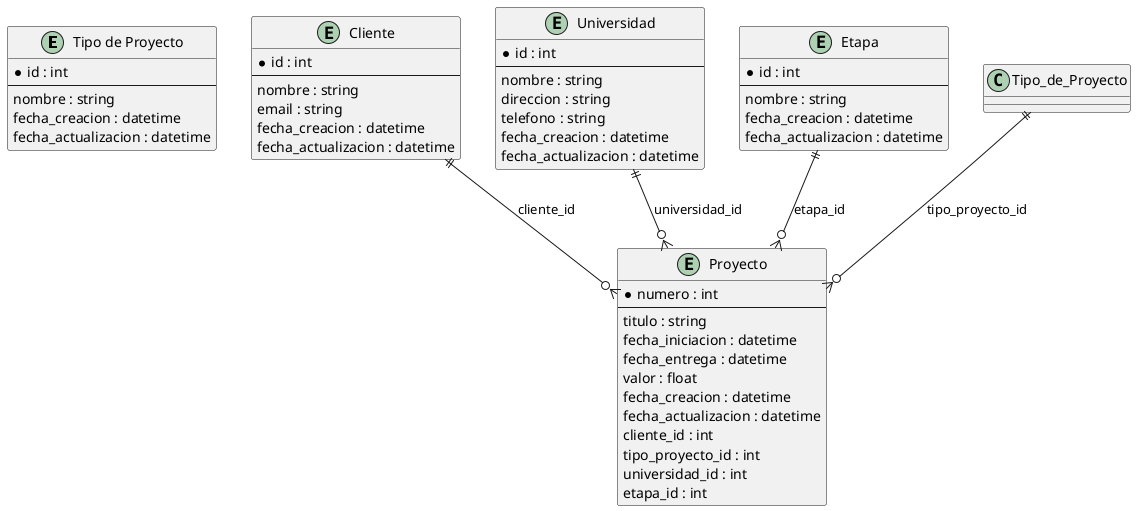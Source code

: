 @startuml

entity "Tipo de Proyecto" {
    * id : int
    --
    nombre : string
    fecha_creacion : datetime
    fecha_actualizacion : datetime
}

entity "Cliente" {
    * id : int
    --
    nombre : string
    email : string
    fecha_creacion : datetime
    fecha_actualizacion : datetime
}

entity "Universidad" {
    * id : int
    --
    nombre : string
    direccion : string
    telefono : string
    fecha_creacion : datetime
    fecha_actualizacion : datetime
}

entity "Etapa" {
    * id : int
    --
    nombre : string
    fecha_creacion : datetime
    fecha_actualizacion : datetime
}

entity "Proyecto" {
    * numero : int
    --
    titulo : string
    fecha_iniciacion : datetime
    fecha_entrega : datetime
    valor : float
    fecha_creacion : datetime
    fecha_actualizacion : datetime
    cliente_id : int
    tipo_proyecto_id : int
    universidad_id : int
    etapa_id : int
}

Tipo_de_Proyecto ||--o{ Proyecto : "tipo_proyecto_id"
Cliente ||--o{ Proyecto : "cliente_id"
Universidad ||--o{ Proyecto : "universidad_id"
Etapa ||--o{ Proyecto : "etapa_id"

@enduml